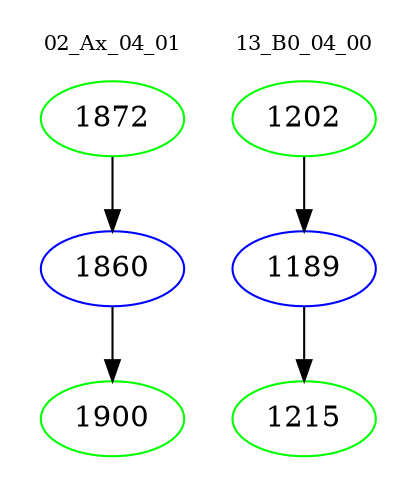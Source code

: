 digraph{
subgraph cluster_0 {
color = white
label = "02_Ax_04_01";
fontsize=10;
T0_1872 [label="1872", color="green"]
T0_1872 -> T0_1860 [color="black"]
T0_1860 [label="1860", color="blue"]
T0_1860 -> T0_1900 [color="black"]
T0_1900 [label="1900", color="green"]
}
subgraph cluster_1 {
color = white
label = "13_B0_04_00";
fontsize=10;
T1_1202 [label="1202", color="green"]
T1_1202 -> T1_1189 [color="black"]
T1_1189 [label="1189", color="blue"]
T1_1189 -> T1_1215 [color="black"]
T1_1215 [label="1215", color="green"]
}
}

